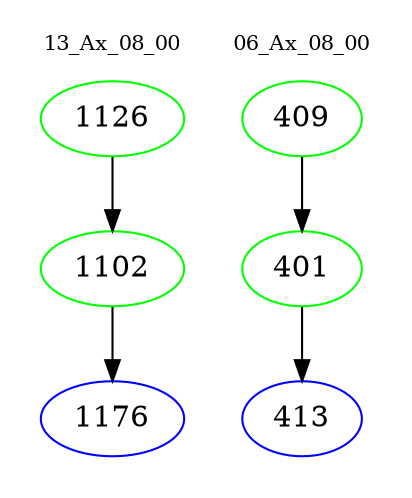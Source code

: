 digraph{
subgraph cluster_0 {
color = white
label = "13_Ax_08_00";
fontsize=10;
T0_1126 [label="1126", color="green"]
T0_1126 -> T0_1102 [color="black"]
T0_1102 [label="1102", color="green"]
T0_1102 -> T0_1176 [color="black"]
T0_1176 [label="1176", color="blue"]
}
subgraph cluster_1 {
color = white
label = "06_Ax_08_00";
fontsize=10;
T1_409 [label="409", color="green"]
T1_409 -> T1_401 [color="black"]
T1_401 [label="401", color="green"]
T1_401 -> T1_413 [color="black"]
T1_413 [label="413", color="blue"]
}
}

